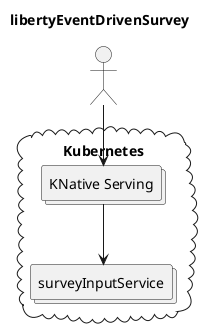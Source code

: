 @startuml

title libertyEventDrivenSurvey

skinparam monochrome true
skinparam DefaultTextAlignment center
scale 1.0

actor user1 as " "

' https://plantuml.com/deployment-diagram
cloud kubernetes as "Kubernetes" {
  collections knativeServing1 as "KNative Serving"
  collections surveyInputService
}

user1 --> knativeServing1
knativeServing1 --> surveyInputService

@enduml
